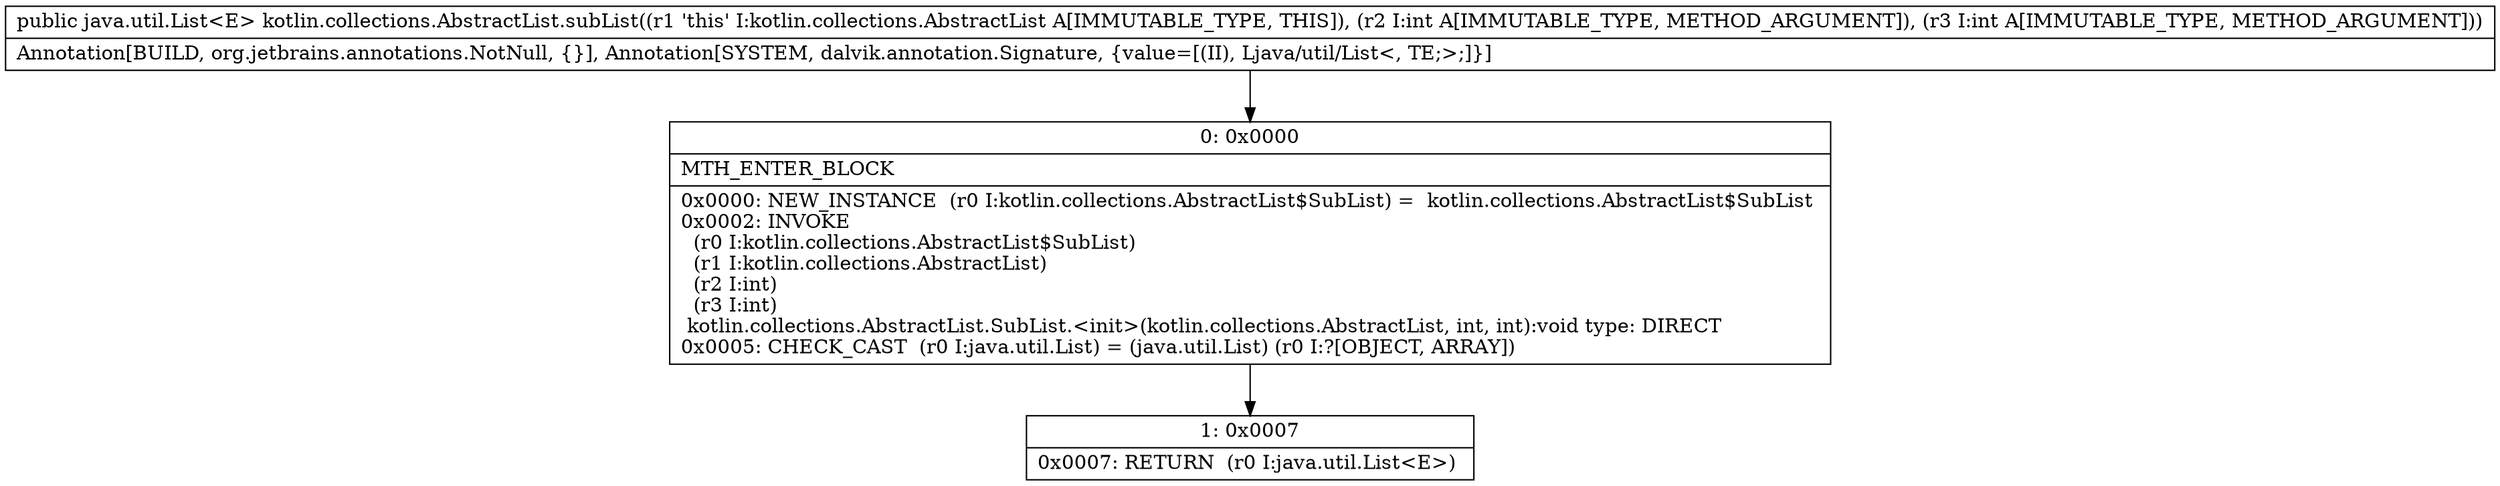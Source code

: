 digraph "CFG forkotlin.collections.AbstractList.subList(II)Ljava\/util\/List;" {
Node_0 [shape=record,label="{0\:\ 0x0000|MTH_ENTER_BLOCK\l|0x0000: NEW_INSTANCE  (r0 I:kotlin.collections.AbstractList$SubList) =  kotlin.collections.AbstractList$SubList \l0x0002: INVOKE  \l  (r0 I:kotlin.collections.AbstractList$SubList)\l  (r1 I:kotlin.collections.AbstractList)\l  (r2 I:int)\l  (r3 I:int)\l kotlin.collections.AbstractList.SubList.\<init\>(kotlin.collections.AbstractList, int, int):void type: DIRECT \l0x0005: CHECK_CAST  (r0 I:java.util.List) = (java.util.List) (r0 I:?[OBJECT, ARRAY]) \l}"];
Node_1 [shape=record,label="{1\:\ 0x0007|0x0007: RETURN  (r0 I:java.util.List\<E\>) \l}"];
MethodNode[shape=record,label="{public java.util.List\<E\> kotlin.collections.AbstractList.subList((r1 'this' I:kotlin.collections.AbstractList A[IMMUTABLE_TYPE, THIS]), (r2 I:int A[IMMUTABLE_TYPE, METHOD_ARGUMENT]), (r3 I:int A[IMMUTABLE_TYPE, METHOD_ARGUMENT]))  | Annotation[BUILD, org.jetbrains.annotations.NotNull, \{\}], Annotation[SYSTEM, dalvik.annotation.Signature, \{value=[(II), Ljava\/util\/List\<, TE;\>;]\}]\l}"];
MethodNode -> Node_0;
Node_0 -> Node_1;
}

